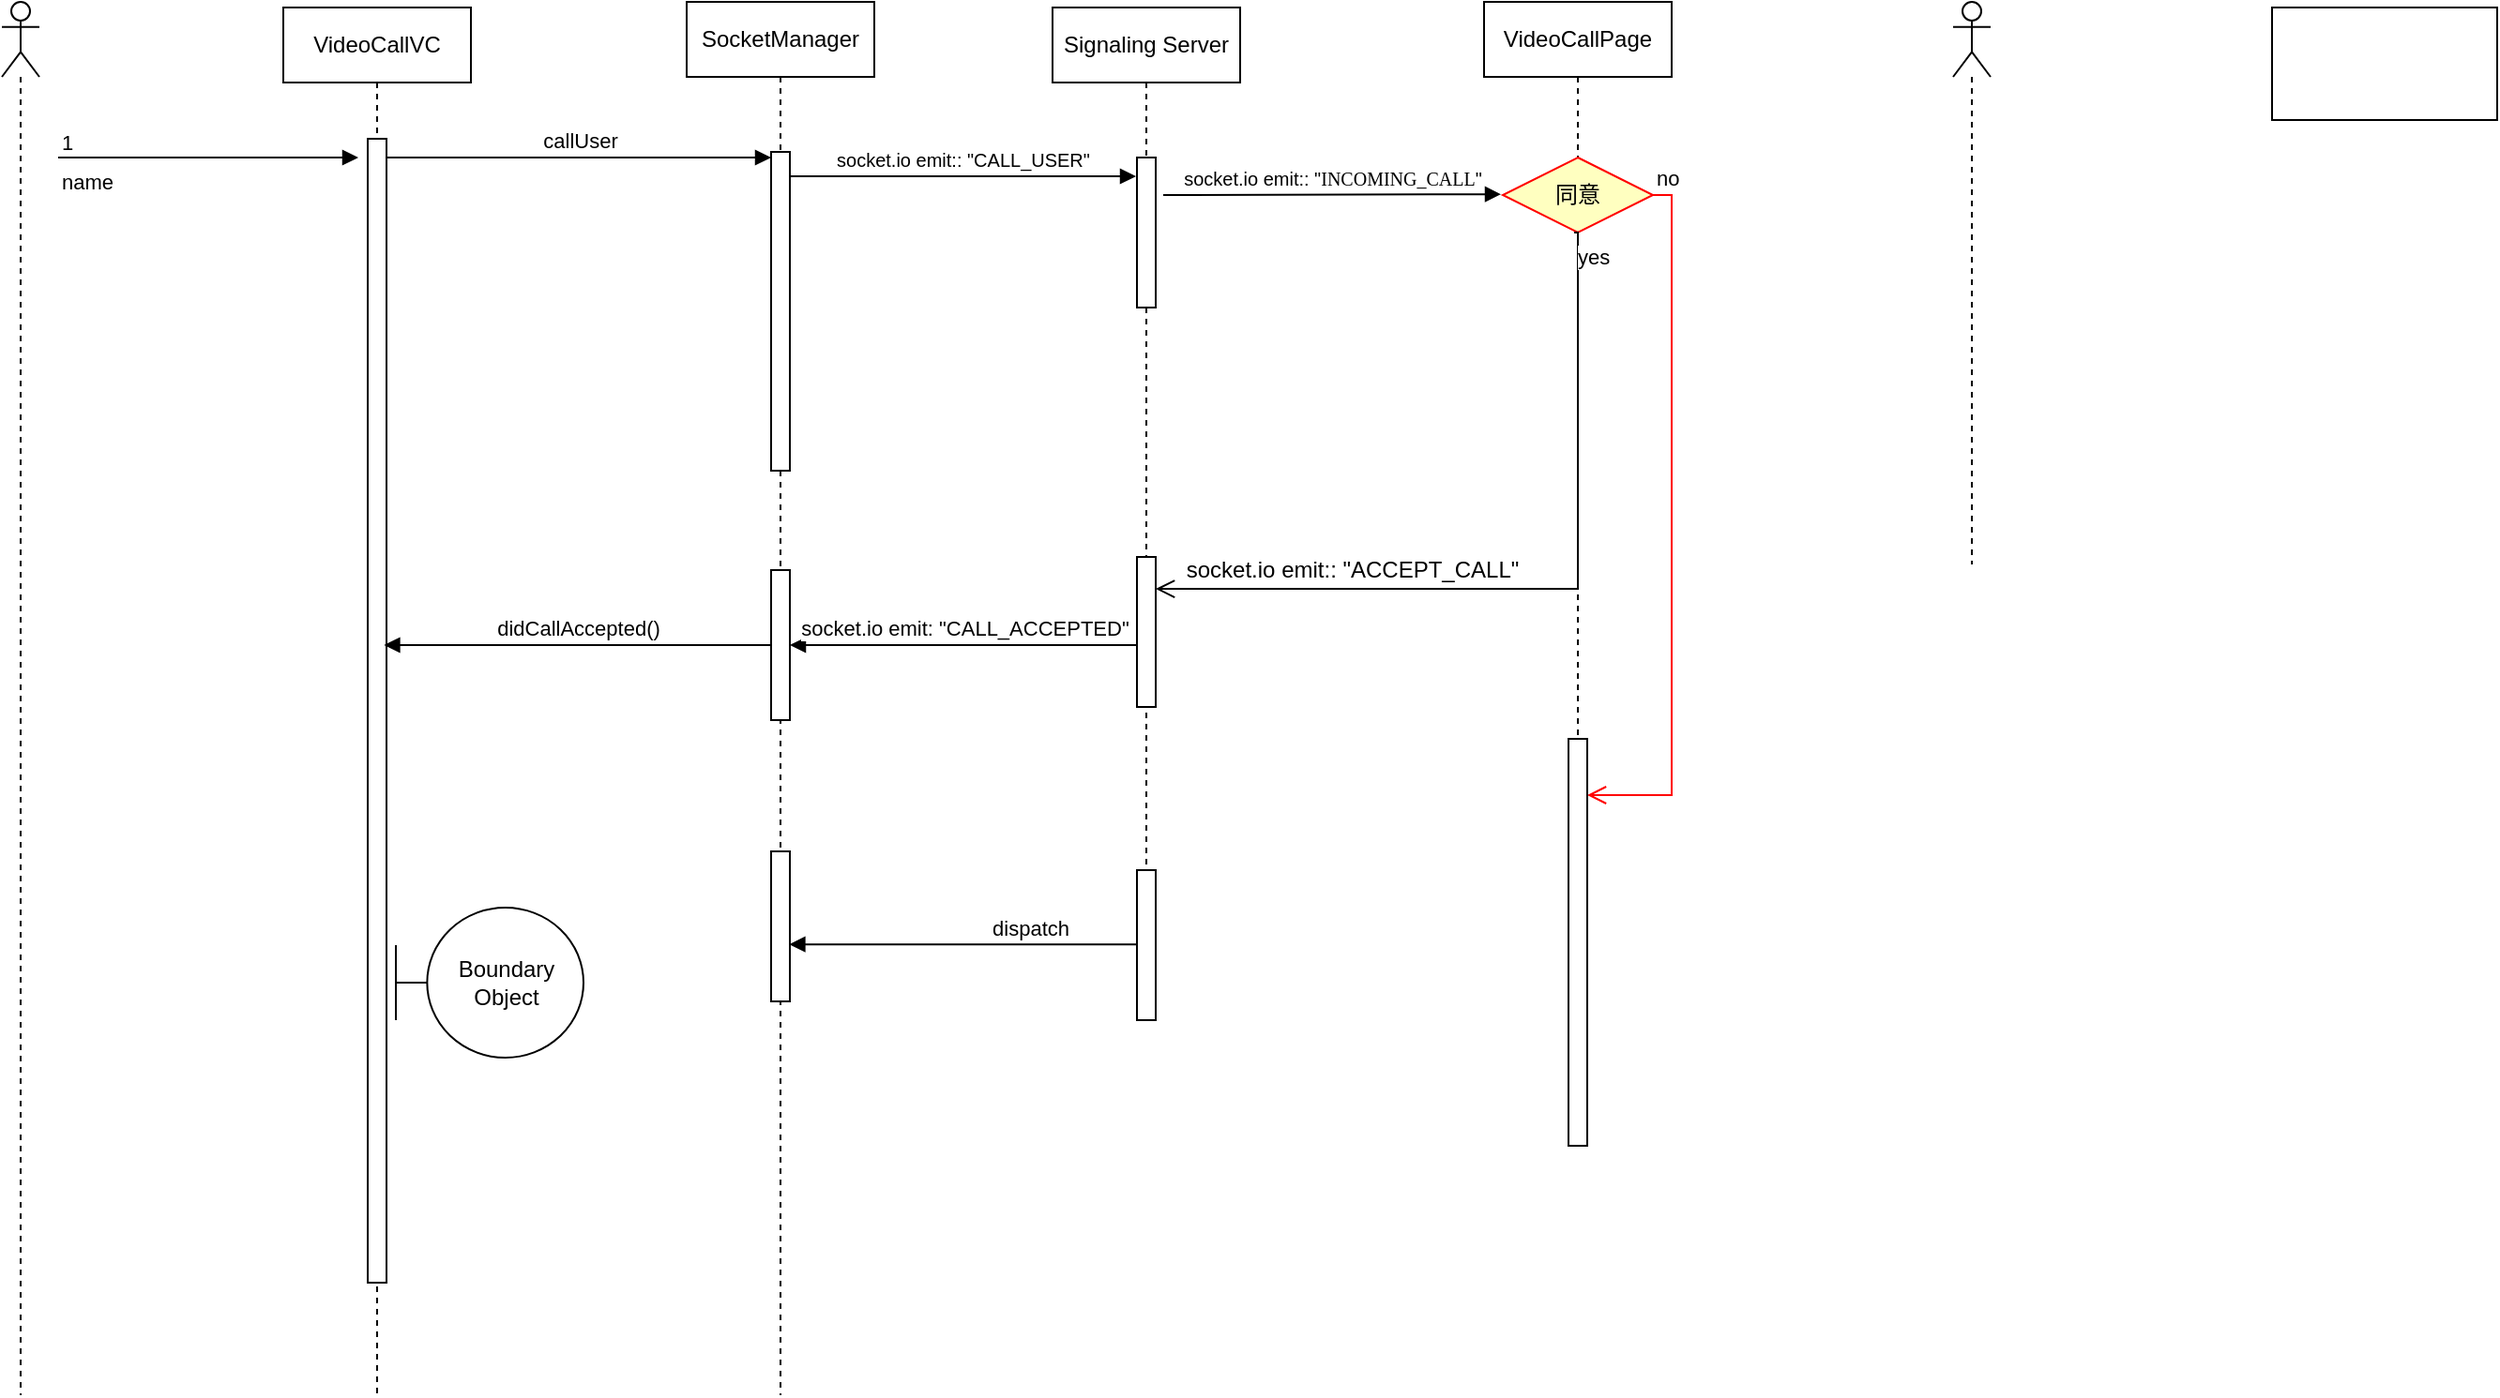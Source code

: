 <mxfile version="28.2.7">
  <diagram name="Page-1" id="2YBvvXClWsGukQMizWep">
    <mxGraphModel dx="2503" dy="901" grid="1" gridSize="10" guides="1" tooltips="1" connect="1" arrows="1" fold="1" page="1" pageScale="1" pageWidth="850" pageHeight="1100" math="0" shadow="0">
      <root>
        <mxCell id="0" />
        <mxCell id="1" parent="0" />
        <mxCell id="aM9ryv3xv72pqoxQDRHE-1" value="VideoCallVC" style="shape=umlLifeline;perimeter=lifelinePerimeter;whiteSpace=wrap;html=1;container=0;dropTarget=0;collapsible=0;recursiveResize=0;outlineConnect=0;portConstraint=eastwest;newEdgeStyle={&quot;edgeStyle&quot;:&quot;elbowEdgeStyle&quot;,&quot;elbow&quot;:&quot;vertical&quot;,&quot;curved&quot;:0,&quot;rounded&quot;:0};" parent="1" vertex="1">
          <mxGeometry x="110" y="40" width="100" height="740" as="geometry" />
        </mxCell>
        <mxCell id="aM9ryv3xv72pqoxQDRHE-2" value="" style="html=1;points=[];perimeter=orthogonalPerimeter;outlineConnect=0;targetShapes=umlLifeline;portConstraint=eastwest;newEdgeStyle={&quot;edgeStyle&quot;:&quot;elbowEdgeStyle&quot;,&quot;elbow&quot;:&quot;vertical&quot;,&quot;curved&quot;:0,&quot;rounded&quot;:0};" parent="aM9ryv3xv72pqoxQDRHE-1" vertex="1">
          <mxGeometry x="45" y="70" width="10" height="610" as="geometry" />
        </mxCell>
        <mxCell id="aM9ryv3xv72pqoxQDRHE-5" value="&lt;font style=&quot;color: rgb(0, 0, 0);&quot;&gt;SocketManager&lt;/font&gt;" style="shape=umlLifeline;perimeter=lifelinePerimeter;whiteSpace=wrap;html=1;container=0;dropTarget=0;collapsible=0;recursiveResize=0;outlineConnect=0;portConstraint=eastwest;newEdgeStyle={&quot;edgeStyle&quot;:&quot;elbowEdgeStyle&quot;,&quot;elbow&quot;:&quot;vertical&quot;,&quot;curved&quot;:0,&quot;rounded&quot;:0};" parent="1" vertex="1">
          <mxGeometry x="325" y="37" width="100" height="743" as="geometry" />
        </mxCell>
        <mxCell id="aM9ryv3xv72pqoxQDRHE-6" value="" style="html=1;points=[];perimeter=orthogonalPerimeter;outlineConnect=0;targetShapes=umlLifeline;portConstraint=eastwest;newEdgeStyle={&quot;edgeStyle&quot;:&quot;elbowEdgeStyle&quot;,&quot;elbow&quot;:&quot;vertical&quot;,&quot;curved&quot;:0,&quot;rounded&quot;:0};" parent="aM9ryv3xv72pqoxQDRHE-5" vertex="1">
          <mxGeometry x="45" y="80" width="10" height="170" as="geometry" />
        </mxCell>
        <mxCell id="H90IOBidcp6N6zG3w12x-33" value="" style="html=1;points=[[0,0,0,0,5],[0,1,0,0,-5],[1,0,0,0,5],[1,1,0,0,-5]];perimeter=orthogonalPerimeter;outlineConnect=0;targetShapes=umlLifeline;portConstraint=eastwest;newEdgeStyle={&quot;curved&quot;:0,&quot;rounded&quot;:0};" vertex="1" parent="aM9ryv3xv72pqoxQDRHE-5">
          <mxGeometry x="45" y="453" width="10" height="80" as="geometry" />
        </mxCell>
        <mxCell id="H90IOBidcp6N6zG3w12x-36" value="" style="html=1;points=[[0,0,0,0,5],[0,1,0,0,-5],[1,0,0,0,5],[1,1,0,0,-5]];perimeter=orthogonalPerimeter;outlineConnect=0;targetShapes=umlLifeline;portConstraint=eastwest;newEdgeStyle={&quot;curved&quot;:0,&quot;rounded&quot;:0};" vertex="1" parent="aM9ryv3xv72pqoxQDRHE-5">
          <mxGeometry x="45" y="303" width="10" height="80" as="geometry" />
        </mxCell>
        <mxCell id="aM9ryv3xv72pqoxQDRHE-7" value="callUser" style="html=1;verticalAlign=bottom;endArrow=block;edgeStyle=elbowEdgeStyle;elbow=vertical;curved=0;rounded=0;" parent="1" source="aM9ryv3xv72pqoxQDRHE-2" target="aM9ryv3xv72pqoxQDRHE-6" edge="1">
          <mxGeometry relative="1" as="geometry">
            <mxPoint x="195" y="130" as="sourcePoint" />
            <Array as="points">
              <mxPoint x="180" y="120" />
            </Array>
          </mxGeometry>
        </mxCell>
        <mxCell id="H90IOBidcp6N6zG3w12x-4" value="" style="rounded=0;whiteSpace=wrap;html=1;" vertex="1" parent="1">
          <mxGeometry x="1170" y="40" width="120" height="60" as="geometry" />
        </mxCell>
        <mxCell id="H90IOBidcp6N6zG3w12x-6" value="Signaling Server" style="shape=umlLifeline;perimeter=lifelinePerimeter;whiteSpace=wrap;html=1;container=1;dropTarget=0;collapsible=0;recursiveResize=0;outlineConnect=0;portConstraint=eastwest;newEdgeStyle={&quot;curved&quot;:0,&quot;rounded&quot;:0};" vertex="1" parent="1">
          <mxGeometry x="520" y="40" width="100" height="460" as="geometry" />
        </mxCell>
        <mxCell id="H90IOBidcp6N6zG3w12x-7" value="" style="html=1;points=[[0,0,0,0,5],[0,1,0,0,-5],[1,0,0,0,5],[1,1,0,0,-5]];perimeter=orthogonalPerimeter;outlineConnect=0;targetShapes=umlLifeline;portConstraint=eastwest;newEdgeStyle={&quot;curved&quot;:0,&quot;rounded&quot;:0};" vertex="1" parent="H90IOBidcp6N6zG3w12x-6">
          <mxGeometry x="45" y="80" width="10" height="80" as="geometry" />
        </mxCell>
        <mxCell id="H90IOBidcp6N6zG3w12x-35" value="" style="html=1;points=[[0,0,0,0,5],[0,1,0,0,-5],[1,0,0,0,5],[1,1,0,0,-5]];perimeter=orthogonalPerimeter;outlineConnect=0;targetShapes=umlLifeline;portConstraint=eastwest;newEdgeStyle={&quot;curved&quot;:0,&quot;rounded&quot;:0};" vertex="1" parent="H90IOBidcp6N6zG3w12x-6">
          <mxGeometry x="45" y="293" width="10" height="80" as="geometry" />
        </mxCell>
        <mxCell id="H90IOBidcp6N6zG3w12x-8" value="&lt;font style=&quot;font-size: 10px;&quot;&gt;socket.io emit:: &quot;CALL_USER&quot;&lt;/font&gt;" style="html=1;verticalAlign=bottom;endArrow=block;curved=0;rounded=0;" edge="1" parent="1">
          <mxGeometry x="-0.003" width="80" relative="1" as="geometry">
            <mxPoint x="380" y="130" as="sourcePoint" />
            <mxPoint x="564.5" y="130" as="targetPoint" />
            <mxPoint as="offset" />
          </mxGeometry>
        </mxCell>
        <mxCell id="H90IOBidcp6N6zG3w12x-11" value="name" style="endArrow=block;endFill=1;html=1;edgeStyle=orthogonalEdgeStyle;align=left;verticalAlign=top;rounded=0;" edge="1" parent="1">
          <mxGeometry x="-1" relative="1" as="geometry">
            <mxPoint x="-10" y="120" as="sourcePoint" />
            <mxPoint x="150" y="120" as="targetPoint" />
          </mxGeometry>
        </mxCell>
        <mxCell id="H90IOBidcp6N6zG3w12x-12" value="1" style="edgeLabel;resizable=0;html=1;align=left;verticalAlign=bottom;" connectable="0" vertex="1" parent="H90IOBidcp6N6zG3w12x-11">
          <mxGeometry x="-1" relative="1" as="geometry" />
        </mxCell>
        <mxCell id="H90IOBidcp6N6zG3w12x-14" value="" style="shape=umlLifeline;perimeter=lifelinePerimeter;whiteSpace=wrap;html=1;container=1;dropTarget=0;collapsible=0;recursiveResize=0;outlineConnect=0;portConstraint=eastwest;newEdgeStyle={&quot;curved&quot;:0,&quot;rounded&quot;:0};participant=umlActor;" vertex="1" parent="1">
          <mxGeometry x="-40" y="37" width="20" height="743" as="geometry" />
        </mxCell>
        <mxCell id="H90IOBidcp6N6zG3w12x-16" value="&lt;font style=&quot;font-size: 10px;&quot;&gt;socket.io emit:: &quot;&lt;font&gt;&lt;span style=&quot;font-family: &amp;quot;Aptos Narrow&amp;quot;;&quot;&gt;&lt;font style=&quot;&quot;&gt;INCOMING_CALL&lt;/font&gt;&lt;/span&gt;&lt;/font&gt;&quot;&lt;/font&gt;" style="html=1;verticalAlign=bottom;endArrow=block;curved=0;rounded=0;" edge="1" parent="1">
          <mxGeometry x="0.004" width="80" relative="1" as="geometry">
            <mxPoint x="579" y="140" as="sourcePoint" />
            <mxPoint x="759" y="139.6" as="targetPoint" />
            <mxPoint as="offset" />
          </mxGeometry>
        </mxCell>
        <mxCell id="H90IOBidcp6N6zG3w12x-17" value="VideoCallPage" style="shape=umlLifeline;perimeter=lifelinePerimeter;whiteSpace=wrap;html=1;container=1;dropTarget=0;collapsible=0;recursiveResize=0;outlineConnect=0;portConstraint=eastwest;newEdgeStyle={&quot;curved&quot;:0,&quot;rounded&quot;:0};" vertex="1" parent="1">
          <mxGeometry x="750" y="37" width="100" height="460" as="geometry" />
        </mxCell>
        <mxCell id="H90IOBidcp6N6zG3w12x-18" value="" style="shape=umlLifeline;perimeter=lifelinePerimeter;whiteSpace=wrap;html=1;container=1;dropTarget=0;collapsible=0;recursiveResize=0;outlineConnect=0;portConstraint=eastwest;newEdgeStyle={&quot;curved&quot;:0,&quot;rounded&quot;:0};participant=umlActor;" vertex="1" parent="1">
          <mxGeometry x="1000" y="37" width="20" height="300" as="geometry" />
        </mxCell>
        <mxCell id="H90IOBidcp6N6zG3w12x-21" value="同意" style="rhombus;whiteSpace=wrap;html=1;fontColor=#000000;fillColor=#ffffc0;strokeColor=#ff0000;" vertex="1" parent="1">
          <mxGeometry x="760" y="120" width="80" height="40" as="geometry" />
        </mxCell>
        <mxCell id="H90IOBidcp6N6zG3w12x-22" value="no" style="edgeStyle=orthogonalEdgeStyle;html=1;align=left;verticalAlign=bottom;endArrow=open;endSize=8;strokeColor=#ff0000;rounded=0;" edge="1" source="H90IOBidcp6N6zG3w12x-21" parent="1" target="H90IOBidcp6N6zG3w12x-24">
          <mxGeometry x="-1" relative="1" as="geometry">
            <mxPoint x="900" y="260" as="targetPoint" />
            <Array as="points">
              <mxPoint x="850" y="140" />
              <mxPoint x="850" y="460" />
            </Array>
          </mxGeometry>
        </mxCell>
        <mxCell id="H90IOBidcp6N6zG3w12x-23" value="yes" style="edgeStyle=orthogonalEdgeStyle;html=1;align=left;verticalAlign=top;endArrow=open;endSize=8;strokeColor=light-dark(#000000, #ff9090);rounded=0;" edge="1" parent="1">
          <mxGeometry x="-1" relative="1" as="geometry">
            <mxPoint x="575" y="350.02" as="targetPoint" />
            <mxPoint x="798.04" y="160.0" as="sourcePoint" />
            <Array as="points">
              <mxPoint x="800" y="160" />
              <mxPoint x="800" y="350" />
            </Array>
          </mxGeometry>
        </mxCell>
        <mxCell id="H90IOBidcp6N6zG3w12x-34" value="dispatch" style="html=1;verticalAlign=bottom;endArrow=block;curved=0;rounded=0;" edge="1" parent="1">
          <mxGeometry width="80" relative="1" as="geometry">
            <mxPoint x="495" y="539.6" as="sourcePoint" />
            <mxPoint x="379.7" y="539.6" as="targetPoint" />
            <Array as="points">
              <mxPoint x="565" y="539.6" />
            </Array>
          </mxGeometry>
        </mxCell>
        <mxCell id="H90IOBidcp6N6zG3w12x-24" value="" style="html=1;points=[[0,0,0,0,5],[0,1,0,0,-5],[1,0,0,0,5],[1,1,0,0,-5]];perimeter=orthogonalPerimeter;outlineConnect=0;targetShapes=umlLifeline;portConstraint=eastwest;newEdgeStyle={&quot;curved&quot;:0,&quot;rounded&quot;:0};" vertex="1" parent="1">
          <mxGeometry x="795" y="430" width="10" height="217" as="geometry" />
        </mxCell>
        <mxCell id="H90IOBidcp6N6zG3w12x-32" value="" style="html=1;points=[[0,0,0,0,5],[0,1,0,0,-5],[1,0,0,0,5],[1,1,0,0,-5]];perimeter=orthogonalPerimeter;outlineConnect=0;targetShapes=umlLifeline;portConstraint=eastwest;newEdgeStyle={&quot;curved&quot;:0,&quot;rounded&quot;:0};" vertex="1" parent="1">
          <mxGeometry x="565" y="500" width="10" height="80" as="geometry" />
        </mxCell>
        <mxCell id="H90IOBidcp6N6zG3w12x-37" value="socket.io emit: &quot;CALL_ACCEPTED&quot;" style="html=1;verticalAlign=bottom;endArrow=block;curved=0;rounded=0;" edge="1" parent="1">
          <mxGeometry width="80" relative="1" as="geometry">
            <mxPoint x="565.5" y="380" as="sourcePoint" />
            <mxPoint x="380" y="380" as="targetPoint" />
          </mxGeometry>
        </mxCell>
        <mxCell id="H90IOBidcp6N6zG3w12x-38" value="didCallAccepted()" style="html=1;verticalAlign=bottom;endArrow=block;curved=0;rounded=0;" edge="1" parent="1" source="H90IOBidcp6N6zG3w12x-36">
          <mxGeometry width="80" relative="1" as="geometry">
            <mxPoint x="360" y="380" as="sourcePoint" />
            <mxPoint x="163.7" y="380" as="targetPoint" />
          </mxGeometry>
        </mxCell>
        <mxCell id="H90IOBidcp6N6zG3w12x-39" value="Boundary Object" style="shape=umlBoundary;whiteSpace=wrap;html=1;" vertex="1" parent="1">
          <mxGeometry x="170" y="520" width="100" height="80" as="geometry" />
        </mxCell>
        <UserObject label="socket.io emit:: &quot;ACCEPT_CALL&quot;" placeholders="1" name="Variable" id="H90IOBidcp6N6zG3w12x-43">
          <mxCell style="text;html=1;strokeColor=none;fillColor=none;align=center;verticalAlign=middle;whiteSpace=wrap;overflow=hidden;" vertex="1" parent="1">
            <mxGeometry x="590" y="330" width="180" height="20" as="geometry" />
          </mxCell>
        </UserObject>
      </root>
    </mxGraphModel>
  </diagram>
</mxfile>
